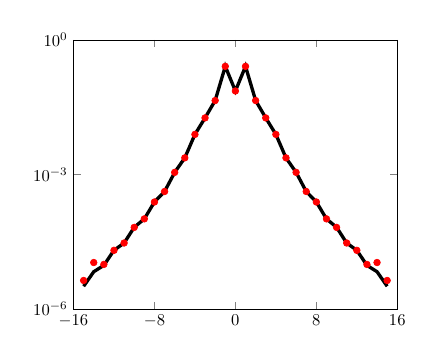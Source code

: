 \begin{tikzpicture}[scale=0.6]

\begin{axis}[
  xmin = -16,
  xmax = 16,
  xtick = {-16,-8,0,8,16},
%  xlabel = {Number of Time Steps},
  ymin = 1.0e-6,
  ymax = 1.0e-0,
  ytick = {1e-6,1e-3,1e0},
%  yticklabels = {$10^{-4}$,$10^{-3}$,$10^{-2}$,$10^{-1}$},
  ymode = log,
%  ylabel = {Error},
%  ylabel style = {yshift = 10pt},
%  legend style = {font=\small},
%  legend entries = {no fixes ($N=64$,fix area and length,reduce aliasing,both},
%  legend style = {draw=none},
  ]

% "Exact" single-layer potential
\addplot [color=black,solid,line width=2] table{
-1.5e+01 3.206e-06
-1.4e+01 6.768e-06
-1.3e+01 9.393e-06
-1.2e+01 2.037e-05
-1.1e+01 2.949e-05
-1.0e+01 6.635e-05
-9.0e+00 1.023e-04
-8.0e+00 2.436e-04
-7.0e+00 4.168e-04
-6.0e+00 1.113e-03
-5.0e+00 2.348e-03
-4.0e+00 7.825e-03
-3.0e+00 1.827e-02
-2.0e+00 4.458e-02
-1.0e+00 2.578e-01
0.0e+00 7.281e-02
1.0e+00 2.578e-01
2.0e+00 4.458e-02
3.0e+00 1.827e-02
4.0e+00 7.825e-03
5.0e+00 2.348e-03
6.0e+00 1.113e-03
7.0e+00 4.168e-04
8.0e+00 2.436e-04
9.0e+00 1.023e-04
1.0e+01 6.635e-05
1.1e+01 2.949e-05
1.2e+01 2.037e-05
1.3e+01 9.393e-06
1.4e+01 6.768e-06
1.5e+01 3.206e-06
};

% No anti-aliasing; Yes shape correct
\addplot [color=red,only marks,mark=*] table{
-1.5e+01 4.319e-06
-1.4e+01 1.086e-05
-1.3e+01 9.849e-06
-1.2e+01 2.031e-05
-1.1e+01 2.962e-05
-1.0e+01 6.598e-05
-9.0e+00 1.023e-04
-8.0e+00 2.433e-04
-7.0e+00 4.168e-04
-6.0e+00 1.113e-03
-5.0e+00 2.348e-03
-4.0e+00 7.825e-03
-3.0e+00 1.827e-02
-2.0e+00 4.458e-02
-1.0e+00 2.578e-01
0.0e+00 7.281e-02
1.0e+00 2.578e-01
2.0e+00 4.458e-02
3.0e+00 1.827e-02
4.0e+00 7.825e-03
5.0e+00 2.348e-03
6.0e+00 1.113e-03
7.0e+00 4.168e-04
8.0e+00 2.433e-04
9.0e+00 1.023e-04
1.0e+01 6.598e-05
1.1e+01 2.962e-05
1.2e+01 2.031e-05
1.3e+01 9.849e-06
1.4e+01 1.086e-05
1.5e+01 4.319e-06
};


\end{axis}


\end{tikzpicture}

